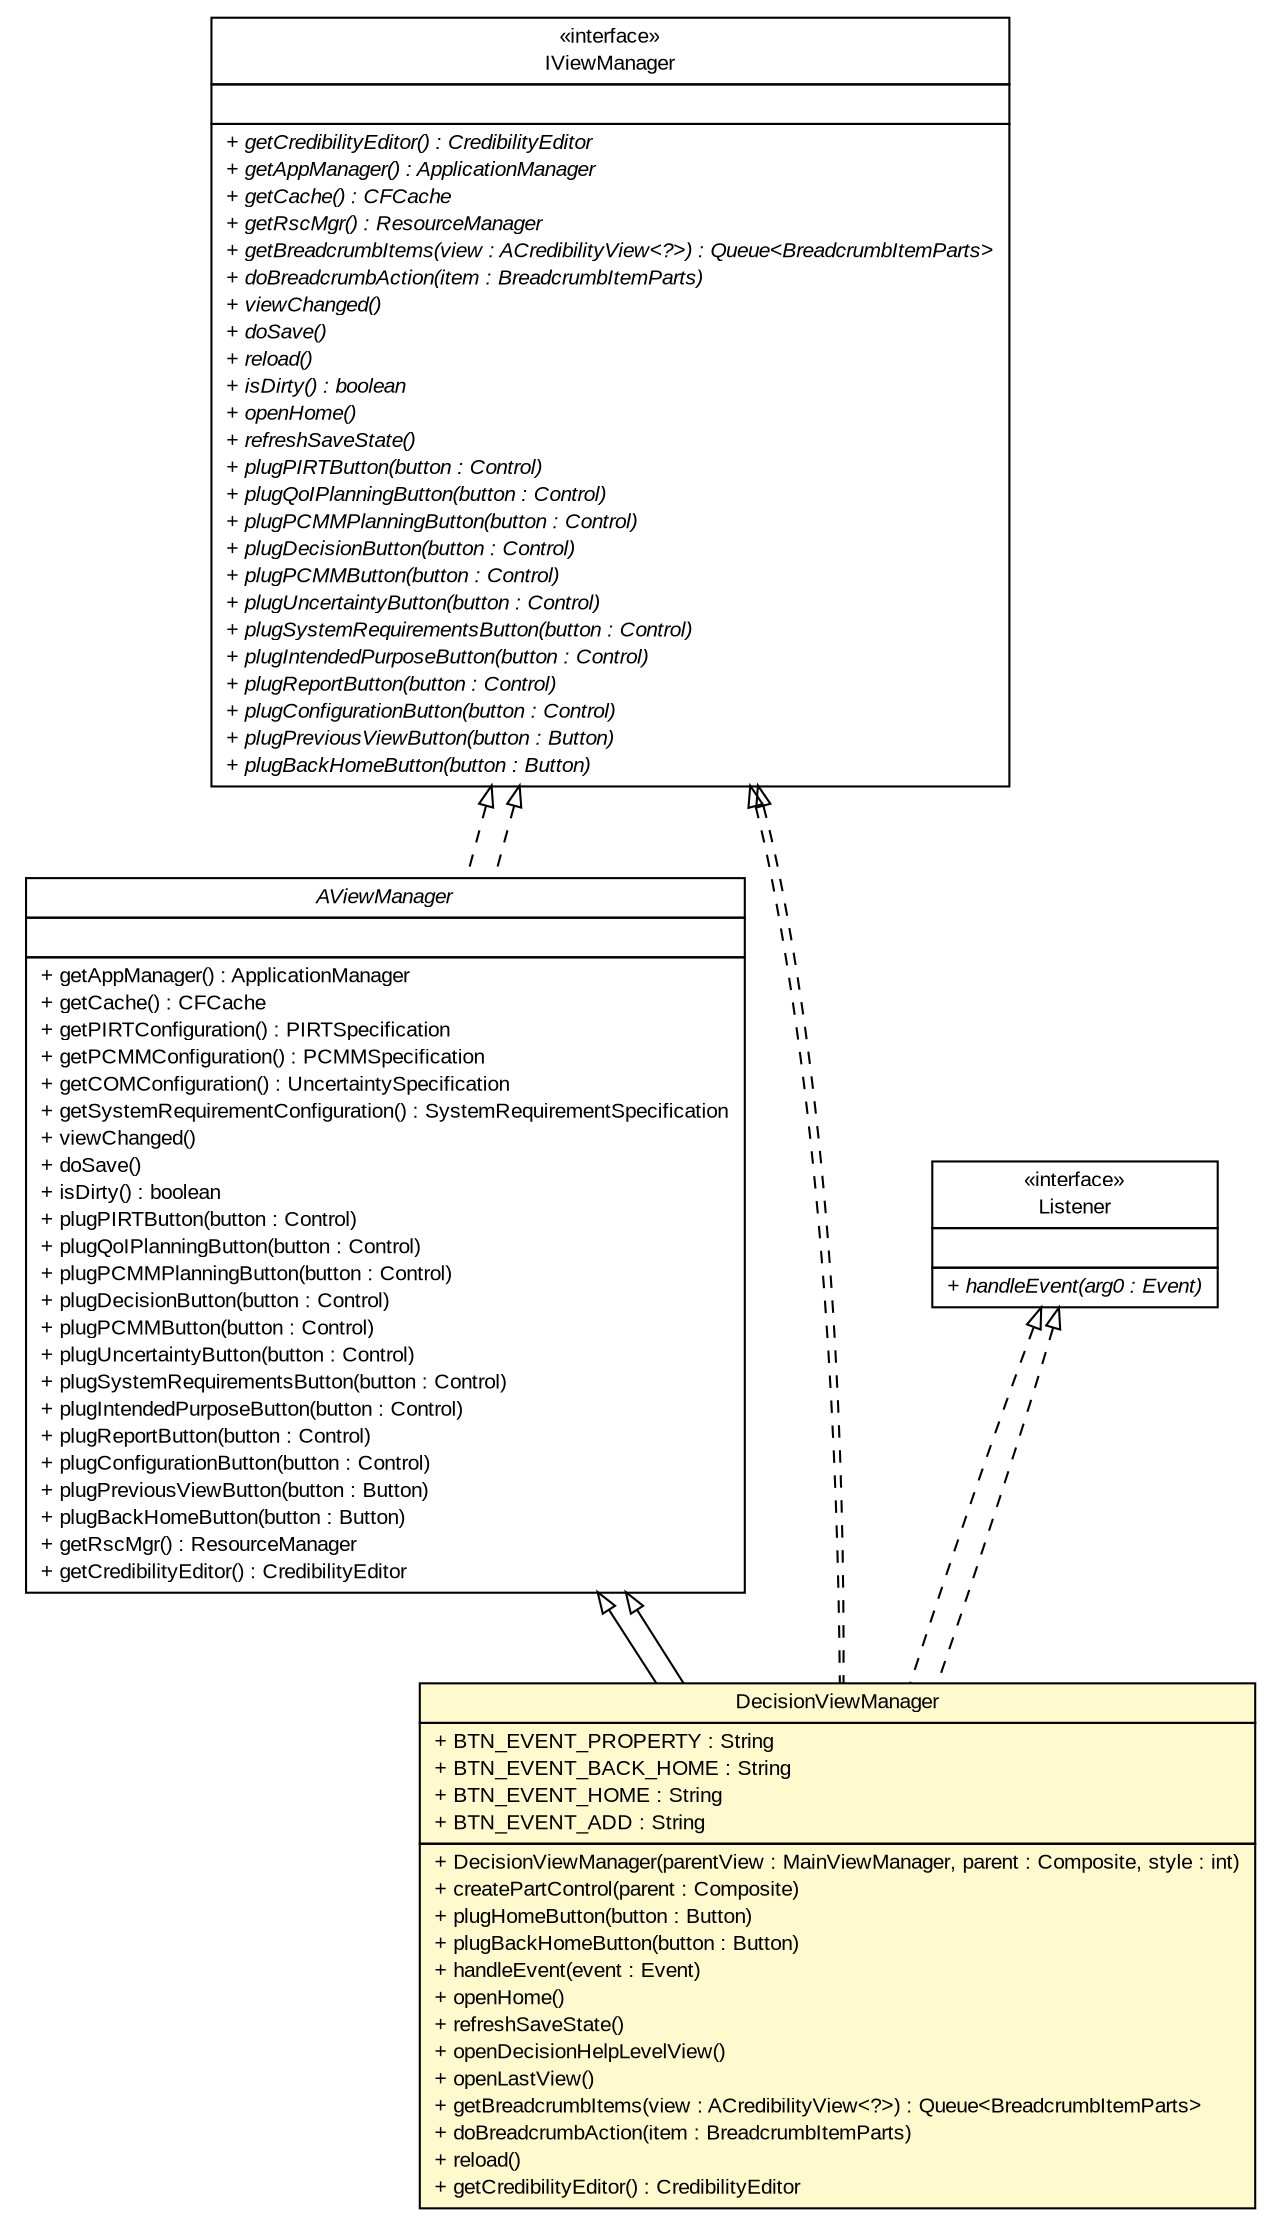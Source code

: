 #!/usr/local/bin/dot
#
# Class diagram 
# Generated by UMLGraph version R5_6-24-gf6e263 (http://www.umlgraph.org/)
#

digraph G {
	edge [fontname="arial",fontsize=10,labelfontname="arial",labelfontsize=10];
	node [fontname="arial",fontsize=10,shape=plaintext];
	nodesep=0.25;
	ranksep=0.5;
	// gov.sandia.cf.parts.ui.AViewManager
	c98306 [label=<<table title="gov.sandia.cf.parts.ui.AViewManager" border="0" cellborder="1" cellspacing="0" cellpadding="2" port="p" href="../AViewManager.html">
		<tr><td><table border="0" cellspacing="0" cellpadding="1">
<tr><td align="center" balign="center"><font face="arial italic"> AViewManager </font></td></tr>
		</table></td></tr>
		<tr><td><table border="0" cellspacing="0" cellpadding="1">
<tr><td align="left" balign="left">  </td></tr>
		</table></td></tr>
		<tr><td><table border="0" cellspacing="0" cellpadding="1">
<tr><td align="left" balign="left"> + getAppManager() : ApplicationManager </td></tr>
<tr><td align="left" balign="left"> + getCache() : CFCache </td></tr>
<tr><td align="left" balign="left"> + getPIRTConfiguration() : PIRTSpecification </td></tr>
<tr><td align="left" balign="left"> + getPCMMConfiguration() : PCMMSpecification </td></tr>
<tr><td align="left" balign="left"> + getCOMConfiguration() : UncertaintySpecification </td></tr>
<tr><td align="left" balign="left"> + getSystemRequirementConfiguration() : SystemRequirementSpecification </td></tr>
<tr><td align="left" balign="left"> + viewChanged() </td></tr>
<tr><td align="left" balign="left"> + doSave() </td></tr>
<tr><td align="left" balign="left"> + isDirty() : boolean </td></tr>
<tr><td align="left" balign="left"> + plugPIRTButton(button : Control) </td></tr>
<tr><td align="left" balign="left"> + plugQoIPlanningButton(button : Control) </td></tr>
<tr><td align="left" balign="left"> + plugPCMMPlanningButton(button : Control) </td></tr>
<tr><td align="left" balign="left"> + plugDecisionButton(button : Control) </td></tr>
<tr><td align="left" balign="left"> + plugPCMMButton(button : Control) </td></tr>
<tr><td align="left" balign="left"> + plugUncertaintyButton(button : Control) </td></tr>
<tr><td align="left" balign="left"> + plugSystemRequirementsButton(button : Control) </td></tr>
<tr><td align="left" balign="left"> + plugIntendedPurposeButton(button : Control) </td></tr>
<tr><td align="left" balign="left"> + plugReportButton(button : Control) </td></tr>
<tr><td align="left" balign="left"> + plugConfigurationButton(button : Control) </td></tr>
<tr><td align="left" balign="left"> + plugPreviousViewButton(button : Button) </td></tr>
<tr><td align="left" balign="left"> + plugBackHomeButton(button : Button) </td></tr>
<tr><td align="left" balign="left"> + getRscMgr() : ResourceManager </td></tr>
<tr><td align="left" balign="left"> + getCredibilityEditor() : CredibilityEditor </td></tr>
		</table></td></tr>
		</table>>, URL="../AViewManager.html", fontname="arial", fontcolor="black", fontsize=10.0];
	// gov.sandia.cf.parts.ui.decision.DecisionViewManager
	c98317 [label=<<table title="gov.sandia.cf.parts.ui.decision.DecisionViewManager" border="0" cellborder="1" cellspacing="0" cellpadding="2" port="p" bgcolor="lemonChiffon" href="./DecisionViewManager.html">
		<tr><td><table border="0" cellspacing="0" cellpadding="1">
<tr><td align="center" balign="center"> DecisionViewManager </td></tr>
		</table></td></tr>
		<tr><td><table border="0" cellspacing="0" cellpadding="1">
<tr><td align="left" balign="left"> + BTN_EVENT_PROPERTY : String </td></tr>
<tr><td align="left" balign="left"> + BTN_EVENT_BACK_HOME : String </td></tr>
<tr><td align="left" balign="left"> + BTN_EVENT_HOME : String </td></tr>
<tr><td align="left" balign="left"> + BTN_EVENT_ADD : String </td></tr>
		</table></td></tr>
		<tr><td><table border="0" cellspacing="0" cellpadding="1">
<tr><td align="left" balign="left"> + DecisionViewManager(parentView : MainViewManager, parent : Composite, style : int) </td></tr>
<tr><td align="left" balign="left"> + createPartControl(parent : Composite) </td></tr>
<tr><td align="left" balign="left"> + plugHomeButton(button : Button) </td></tr>
<tr><td align="left" balign="left"> + plugBackHomeButton(button : Button) </td></tr>
<tr><td align="left" balign="left"> + handleEvent(event : Event) </td></tr>
<tr><td align="left" balign="left"> + openHome() </td></tr>
<tr><td align="left" balign="left"> + refreshSaveState() </td></tr>
<tr><td align="left" balign="left"> + openDecisionHelpLevelView() </td></tr>
<tr><td align="left" balign="left"> + openLastView() </td></tr>
<tr><td align="left" balign="left"> + getBreadcrumbItems(view : ACredibilityView&lt;?&gt;) : Queue&lt;BreadcrumbItemParts&gt; </td></tr>
<tr><td align="left" balign="left"> + doBreadcrumbAction(item : BreadcrumbItemParts) </td></tr>
<tr><td align="left" balign="left"> + reload() </td></tr>
<tr><td align="left" balign="left"> + getCredibilityEditor() : CredibilityEditor </td></tr>
		</table></td></tr>
		</table>>, URL="./DecisionViewManager.html", fontname="arial", fontcolor="black", fontsize=10.0];
	// gov.sandia.cf.parts.ui.IViewManager
	c98330 [label=<<table title="gov.sandia.cf.parts.ui.IViewManager" border="0" cellborder="1" cellspacing="0" cellpadding="2" port="p" href="../IViewManager.html">
		<tr><td><table border="0" cellspacing="0" cellpadding="1">
<tr><td align="center" balign="center"> &#171;interface&#187; </td></tr>
<tr><td align="center" balign="center"> IViewManager </td></tr>
		</table></td></tr>
		<tr><td><table border="0" cellspacing="0" cellpadding="1">
<tr><td align="left" balign="left">  </td></tr>
		</table></td></tr>
		<tr><td><table border="0" cellspacing="0" cellpadding="1">
<tr><td align="left" balign="left"><font face="arial italic" point-size="10.0"> + getCredibilityEditor() : CredibilityEditor </font></td></tr>
<tr><td align="left" balign="left"><font face="arial italic" point-size="10.0"> + getAppManager() : ApplicationManager </font></td></tr>
<tr><td align="left" balign="left"><font face="arial italic" point-size="10.0"> + getCache() : CFCache </font></td></tr>
<tr><td align="left" balign="left"><font face="arial italic" point-size="10.0"> + getRscMgr() : ResourceManager </font></td></tr>
<tr><td align="left" balign="left"><font face="arial italic" point-size="10.0"> + getBreadcrumbItems(view : ACredibilityView&lt;?&gt;) : Queue&lt;BreadcrumbItemParts&gt; </font></td></tr>
<tr><td align="left" balign="left"><font face="arial italic" point-size="10.0"> + doBreadcrumbAction(item : BreadcrumbItemParts) </font></td></tr>
<tr><td align="left" balign="left"><font face="arial italic" point-size="10.0"> + viewChanged() </font></td></tr>
<tr><td align="left" balign="left"><font face="arial italic" point-size="10.0"> + doSave() </font></td></tr>
<tr><td align="left" balign="left"><font face="arial italic" point-size="10.0"> + reload() </font></td></tr>
<tr><td align="left" balign="left"><font face="arial italic" point-size="10.0"> + isDirty() : boolean </font></td></tr>
<tr><td align="left" balign="left"><font face="arial italic" point-size="10.0"> + openHome() </font></td></tr>
<tr><td align="left" balign="left"><font face="arial italic" point-size="10.0"> + refreshSaveState() </font></td></tr>
<tr><td align="left" balign="left"><font face="arial italic" point-size="10.0"> + plugPIRTButton(button : Control) </font></td></tr>
<tr><td align="left" balign="left"><font face="arial italic" point-size="10.0"> + plugQoIPlanningButton(button : Control) </font></td></tr>
<tr><td align="left" balign="left"><font face="arial italic" point-size="10.0"> + plugPCMMPlanningButton(button : Control) </font></td></tr>
<tr><td align="left" balign="left"><font face="arial italic" point-size="10.0"> + plugDecisionButton(button : Control) </font></td></tr>
<tr><td align="left" balign="left"><font face="arial italic" point-size="10.0"> + plugPCMMButton(button : Control) </font></td></tr>
<tr><td align="left" balign="left"><font face="arial italic" point-size="10.0"> + plugUncertaintyButton(button : Control) </font></td></tr>
<tr><td align="left" balign="left"><font face="arial italic" point-size="10.0"> + plugSystemRequirementsButton(button : Control) </font></td></tr>
<tr><td align="left" balign="left"><font face="arial italic" point-size="10.0"> + plugIntendedPurposeButton(button : Control) </font></td></tr>
<tr><td align="left" balign="left"><font face="arial italic" point-size="10.0"> + plugReportButton(button : Control) </font></td></tr>
<tr><td align="left" balign="left"><font face="arial italic" point-size="10.0"> + plugConfigurationButton(button : Control) </font></td></tr>
<tr><td align="left" balign="left"><font face="arial italic" point-size="10.0"> + plugPreviousViewButton(button : Button) </font></td></tr>
<tr><td align="left" balign="left"><font face="arial italic" point-size="10.0"> + plugBackHomeButton(button : Button) </font></td></tr>
		</table></td></tr>
		</table>>, URL="../IViewManager.html", fontname="arial", fontcolor="black", fontsize=10.0];
	//gov.sandia.cf.parts.ui.AViewManager implements gov.sandia.cf.parts.ui.IViewManager
	c98330:p -> c98306:p [dir=back,arrowtail=empty,style=dashed];
	//gov.sandia.cf.parts.ui.decision.DecisionViewManager extends gov.sandia.cf.parts.ui.AViewManager
	c98306:p -> c98317:p [dir=back,arrowtail=empty];
	//gov.sandia.cf.parts.ui.decision.DecisionViewManager implements org.eclipse.swt.widgets.Listener
	c98522:p -> c98317:p [dir=back,arrowtail=empty,style=dashed];
	//gov.sandia.cf.parts.ui.decision.DecisionViewManager implements gov.sandia.cf.parts.ui.IViewManager
	c98330:p -> c98317:p [dir=back,arrowtail=empty,style=dashed];
	//gov.sandia.cf.parts.ui.AViewManager implements gov.sandia.cf.parts.ui.IViewManager
	c98330:p -> c98306:p [dir=back,arrowtail=empty,style=dashed];
	//gov.sandia.cf.parts.ui.decision.DecisionViewManager extends gov.sandia.cf.parts.ui.AViewManager
	c98306:p -> c98317:p [dir=back,arrowtail=empty];
	//gov.sandia.cf.parts.ui.decision.DecisionViewManager implements org.eclipse.swt.widgets.Listener
	c98522:p -> c98317:p [dir=back,arrowtail=empty,style=dashed];
	//gov.sandia.cf.parts.ui.decision.DecisionViewManager implements gov.sandia.cf.parts.ui.IViewManager
	c98330:p -> c98317:p [dir=back,arrowtail=empty,style=dashed];
	// org.eclipse.swt.widgets.Listener
	c98522 [label=<<table title="org.eclipse.swt.widgets.Listener" border="0" cellborder="1" cellspacing="0" cellpadding="2" port="p" href="http://java.sun.com/j2se/1.4.2/docs/api/org/eclipse/swt/widgets/Listener.html">
		<tr><td><table border="0" cellspacing="0" cellpadding="1">
<tr><td align="center" balign="center"> &#171;interface&#187; </td></tr>
<tr><td align="center" balign="center"> Listener </td></tr>
		</table></td></tr>
		<tr><td><table border="0" cellspacing="0" cellpadding="1">
<tr><td align="left" balign="left">  </td></tr>
		</table></td></tr>
		<tr><td><table border="0" cellspacing="0" cellpadding="1">
<tr><td align="left" balign="left"><font face="arial italic" point-size="10.0"> + handleEvent(arg0 : Event) </font></td></tr>
		</table></td></tr>
		</table>>, URL="http://java.sun.com/j2se/1.4.2/docs/api/org/eclipse/swt/widgets/Listener.html", fontname="arial", fontcolor="black", fontsize=10.0];
}


